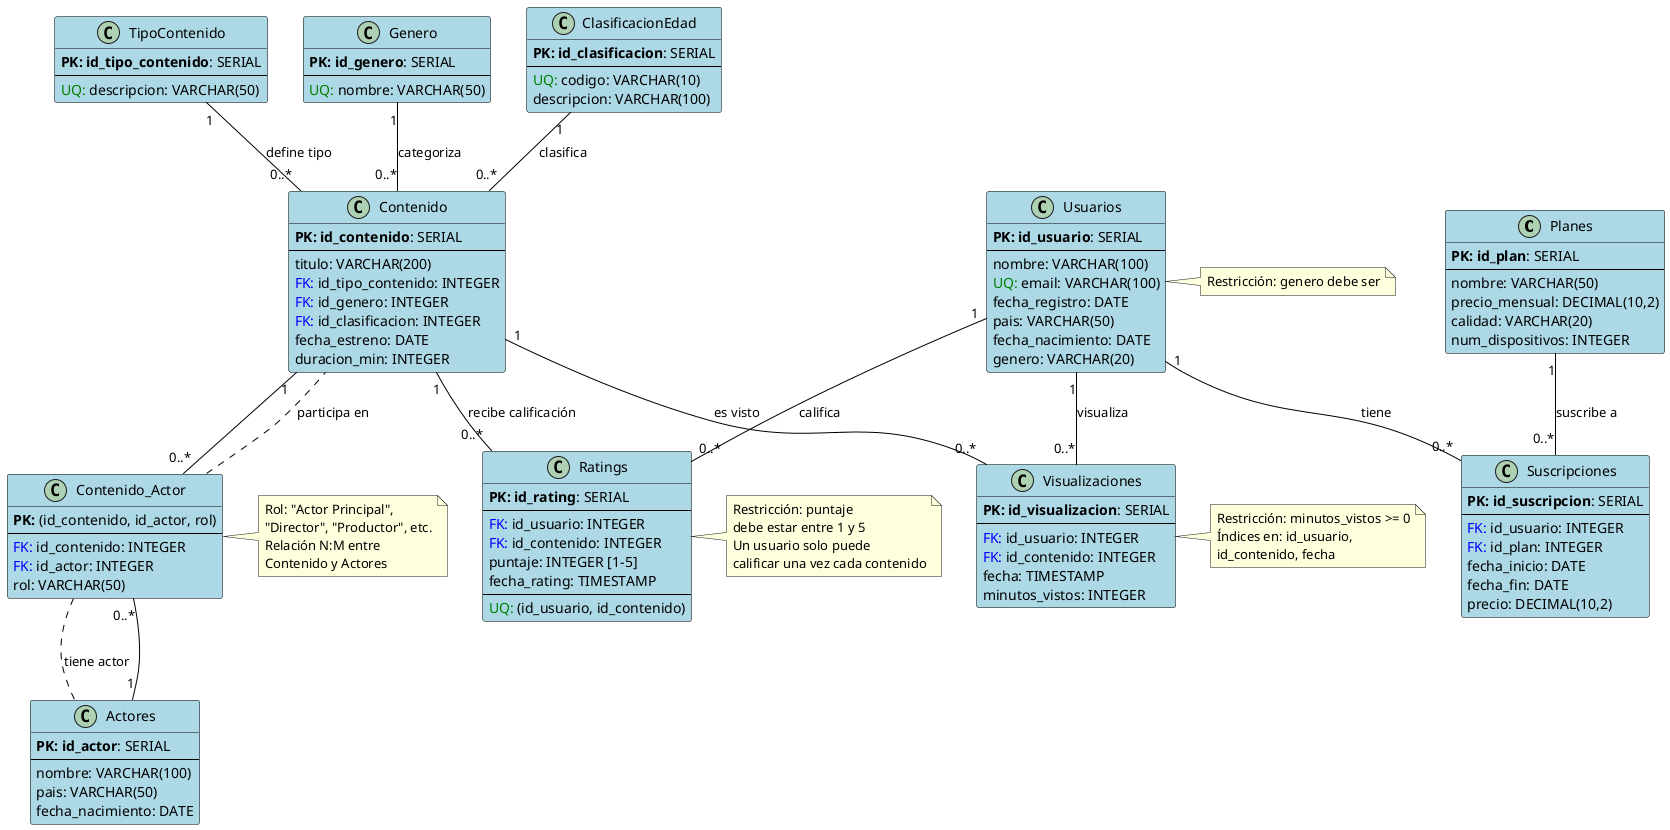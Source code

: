 @startuml streaming_database

' Configuración de estilo
skinparam class {
    BackgroundColor LightBlue
    BorderColor Black
    ArrowColor Black
}

' ============================================
' TABLAS AUXILIARES (catálogos de referencia)
' ============================================

class Planes {
    **PK: id_plan**: SERIAL
    --
    nombre: VARCHAR(50)
    precio_mensual: DECIMAL(10,2)
    calidad: VARCHAR(20)
    num_dispositivos: INTEGER
}

class TipoContenido {
    **PK: id_tipo_contenido**: SERIAL
    --
    <color:green>UQ:</color> descripcion: VARCHAR(50)
}

class Genero {
    **PK: id_genero**: SERIAL
    --
    <color:green>UQ:</color> nombre: VARCHAR(50)
}

class ClasificacionEdad {
    **PK: id_clasificacion**: SERIAL
    --
    <color:green>UQ:</color> codigo: VARCHAR(10)
    descripcion: VARCHAR(100)
}

' ============================================
' ENTIDADES PRINCIPALES
' ============================================

class Usuarios {
    **PK: id_usuario**: SERIAL
    --
    nombre: VARCHAR(100)
    <color:green>UQ:</color> email: VARCHAR(100)
    fecha_registro: DATE
    pais: VARCHAR(50)
    fecha_nacimiento: DATE
    genero: VARCHAR(20)
}

class Contenido {
    **PK: id_contenido**: SERIAL
    --
    titulo: VARCHAR(200)
    <color:blue>FK:</color> id_tipo_contenido: INTEGER
    <color:blue>FK:</color> id_genero: INTEGER
    <color:blue>FK:</color> id_clasificacion: INTEGER
    fecha_estreno: DATE
    duracion_min: INTEGER
}

class Actores {
    **PK: id_actor**: SERIAL
    --
    nombre: VARCHAR(100)
    pais: VARCHAR(50)
    fecha_nacimiento: DATE
}

class Suscripciones {
    **PK: id_suscripcion**: SERIAL
    --
    <color:blue>FK:</color> id_usuario: INTEGER
    <color:blue>FK:</color> id_plan: INTEGER
    fecha_inicio: DATE
    fecha_fin: DATE
    precio: DECIMAL(10,2)
}

class Visualizaciones {
    **PK: id_visualizacion**: SERIAL
    --
    <color:blue>FK:</color> id_usuario: INTEGER
    <color:blue>FK:</color> id_contenido: INTEGER
    fecha: TIMESTAMP
    minutos_vistos: INTEGER
}

class Ratings {
    **PK: id_rating**: SERIAL
    --
    <color:blue>FK:</color> id_usuario: INTEGER
    <color:blue>FK:</color> id_contenido: INTEGER
    puntaje: INTEGER [1-5]
    fecha_rating: TIMESTAMP
    --
    <color:green>UQ:</color> (id_usuario, id_contenido)
}

class Contenido_Actor {
    **PK:** (id_contenido, id_actor, rol)
    --
    <color:blue>FK:</color> id_contenido: INTEGER
    <color:blue>FK:</color> id_actor: INTEGER
    rol: VARCHAR(50)
}

' ============================================
' RELACIONES
' ============================================

' Relaciones de Contenido
TipoContenido "1" -- "0..*" Contenido : define tipo
Genero "1" -- "0..*" Contenido : categoriza
ClasificacionEdad "1" -- "0..*" Contenido : clasifica

' Relaciones de Suscripciones
Usuarios "1" -- "0..*" Suscripciones : tiene
Planes "1" -- "0..*" Suscripciones : suscribe a

' Relaciones de Visualizaciones
Usuarios "1" -- "0..*" Visualizaciones : visualiza
Contenido "1" -- "0..*" Visualizaciones : es visto

' Relaciones de Ratings
Usuarios "1" -- "0..*" Ratings : califica
Contenido "1" -- "0..*" Ratings : recibe calificación

' Relación N:M entre Contenido y Actores
Contenido "1" -- "0..*" Contenido_Actor
Actores "1" -- "0..*" Contenido_Actor
Contenido_Actor .. Contenido : participa en
Contenido_Actor .. Actores : tiene actor

' Notas adicionales
note right of Usuarios
  Restricción: genero debe ser
  'Masculino', 'Femenino', 
  'Otro', 'Prefiero no decir'
end note

note right of Ratings
  Restricción: puntaje 
  debe estar entre 1 y 5
  Un usuario solo puede 
  calificar una vez cada contenido
end note

note right of Visualizaciones
  Restricción: minutos_vistos >= 0
  Índices en: id_usuario, 
  id_contenido, fecha
end note

note right of Contenido_Actor
  Rol: "Actor Principal", 
  "Director", "Productor", etc.
  Relación N:M entre 
  Contenido y Actores
end note

@enduml
